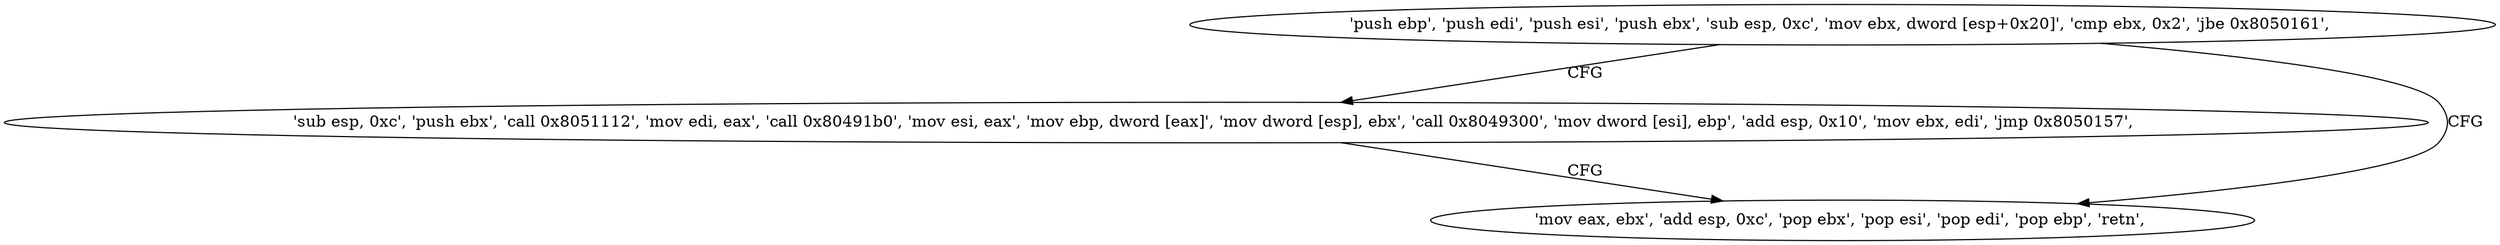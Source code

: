 digraph "func" {
"134545735" [label = "'push ebp', 'push edi', 'push esi', 'push ebx', 'sub esp, 0xc', 'mov ebx, dword [esp+0x20]', 'cmp ebx, 0x2', 'jbe 0x8050161', " ]
"134545761" [label = "'sub esp, 0xc', 'push ebx', 'call 0x8051112', 'mov edi, eax', 'call 0x80491b0', 'mov esi, eax', 'mov ebp, dword [eax]', 'mov dword [esp], ebx', 'call 0x8049300', 'mov dword [esi], ebp', 'add esp, 0x10', 'mov ebx, edi', 'jmp 0x8050157', " ]
"134545751" [label = "'mov eax, ebx', 'add esp, 0xc', 'pop ebx', 'pop esi', 'pop edi', 'pop ebp', 'retn', " ]
"134545735" -> "134545761" [ label = "CFG" ]
"134545735" -> "134545751" [ label = "CFG" ]
"134545761" -> "134545751" [ label = "CFG" ]
}
